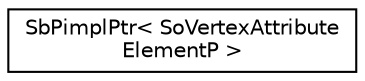 digraph "Graphical Class Hierarchy"
{
 // LATEX_PDF_SIZE
  edge [fontname="Helvetica",fontsize="10",labelfontname="Helvetica",labelfontsize="10"];
  node [fontname="Helvetica",fontsize="10",shape=record];
  rankdir="LR";
  Node0 [label="SbPimplPtr\< SoVertexAttribute\lElementP \>",height=0.2,width=0.4,color="black", fillcolor="white", style="filled",URL="$classSbPimplPtr.html",tooltip=" "];
}
